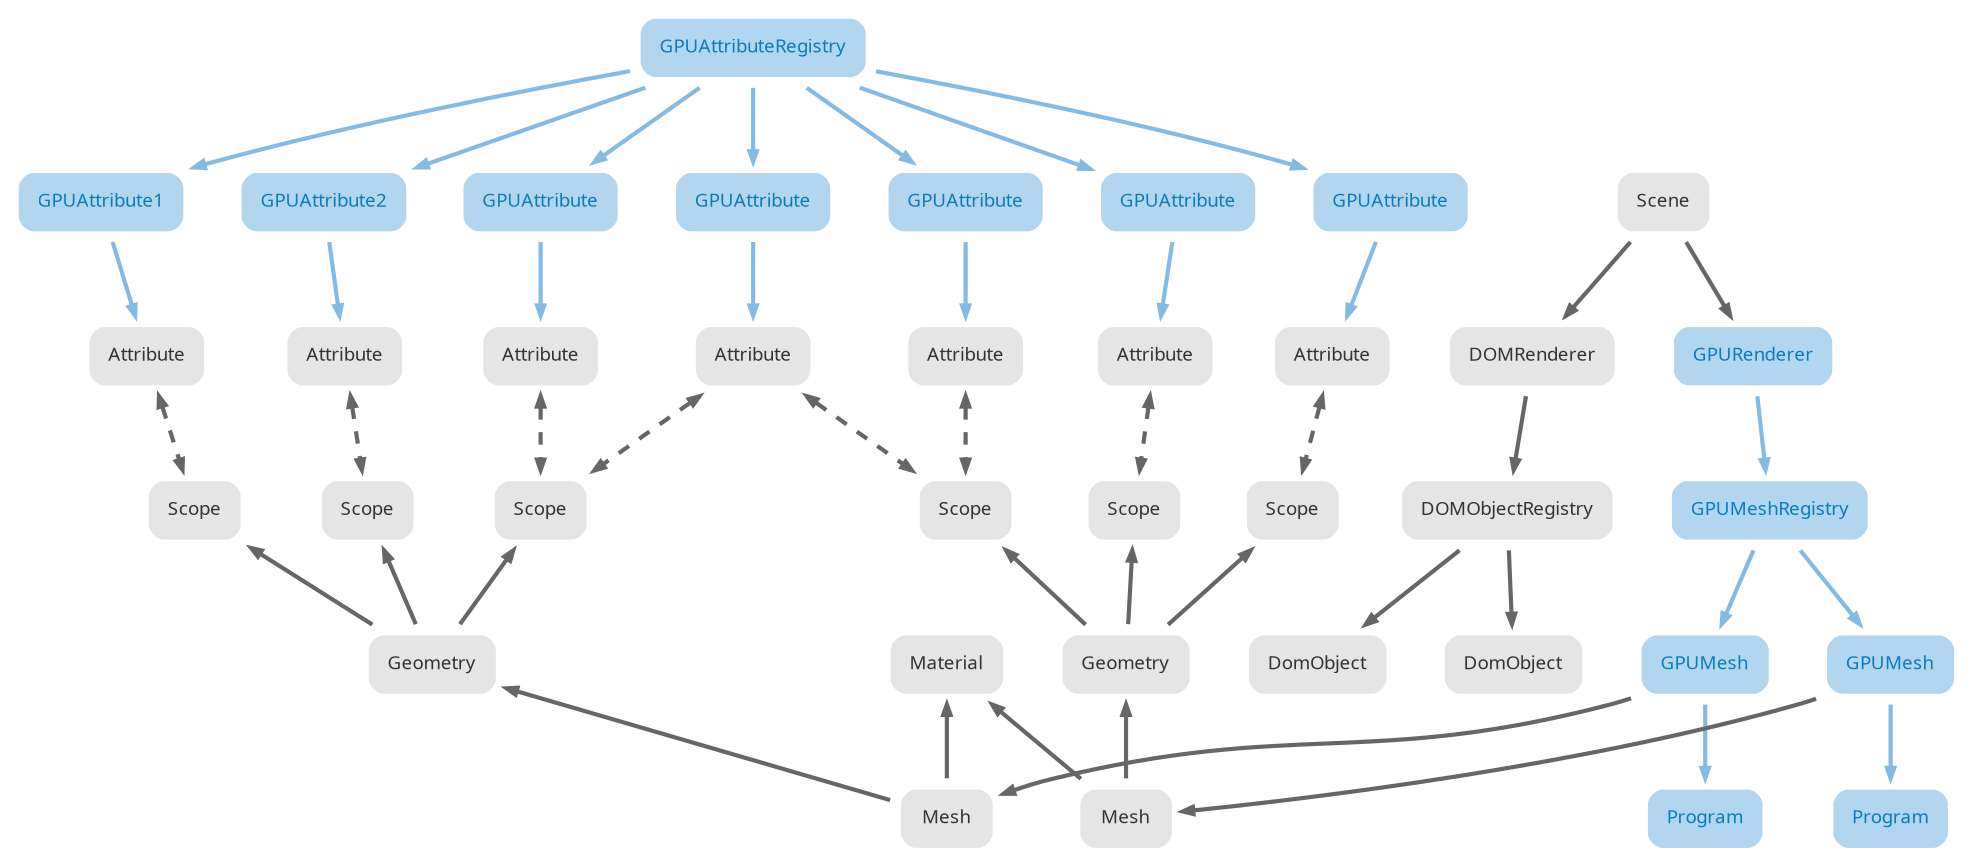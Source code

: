 digraph G {

  node  [style="rounded,filled" shape=box fillcolor="#e5e5e5" fontcolor="#333333" color=white penwidth=10 margin=0.2]
  graph [fontname="QuickSand" fontsize=9 outputorder="nodesfirst"];
  node  [fontname="QuickSand" fontsize=9 pin=true];
  edge  [fontname="QuickSand" fontsize=9 arrowsize=.5, penwidth=2, color="#666666"];
  
  
  attr1 [label="Attribute" pos="1.0,5.0!"]
  attr2 [label="Attribute" pos="2.2,5.0!"]
  attr3 [label="Attribute" pos="3.4,5.0!"]
  attr4 [label="Attribute" pos="4.6,5.0!"]
  attr5 [label="Attribute" pos="5.8,5.0!"]
  attr6 [label="Attribute" pos="7.0,5.0!"]
  attr7 [label="Attribute" pos="8.2,5.0!"]
  
  subgraph GPU {
      node [fillcolor="#b2d6ef" fontcolor="#0c7cba"]
      edge [color="#83bbe5"]
      
      bufferRegistry [label="GPUAttributeRegistry" pos="4.6,7.0!"]
      gpuAttr1 [label="GPUAttribute1" pos="1.0,6.0!"]
      gpuAttr2 [label="GPUAttribute2" pos="2.2,6.0!"]
      gpuAttr3 [label="GPUAttribute"  pos="3.4,6.0!"]
      gpuAttr4 [label="GPUAttribute"  pos="4.6,6.0!"]
      gpuAttr5 [label="GPUAttribute"  pos="5.8,6.0!"]
      gpuAttr6 [label="GPUAttribute"  pos="7.0,6.0!"]
      gpuAttr7 [label="GPUAttribute"  pos="8.2,6.0!"]
      
      prog1 [label="Program", pos="3.4,2.0!"]
      prog2 [label="Program", pos="5.8,2.0!"]
      
      gpuMesh1 [label="GPUMesh", pos="2.75,1.0!"]
      gpuMesh2 [label="GPUMesh", pos="6.45,1.0!"]
      gpuMeshRegistry [label="GPUMeshRegistry", pos="4.6,0.0!"]
      gpuRenderer [label="GPURenderer", pos="4.6,-1.0!"]
      
      bufferRegistry -> gpuAttr1
      bufferRegistry -> gpuAttr2
      bufferRegistry -> gpuAttr3
      bufferRegistry -> gpuAttr4
      bufferRegistry -> gpuAttr5
      bufferRegistry -> gpuAttr6
      bufferRegistry -> gpuAttr7
      
      gpuAttr1 -> attr1
      gpuAttr2 -> attr2
      gpuAttr3 -> attr3
      gpuAttr4 -> attr4
      gpuAttr5 -> attr5
      gpuAttr6 -> attr6
      gpuAttr7 -> attr7
      
      gpuMesh1 -> prog1
      gpuMesh2 -> prog2
      
      gpuMeshRegistry -> gpuMesh1
      gpuMeshRegistry -> gpuMesh2
      gpuRenderer -> gpuMeshRegistry
  }
  
  domObject1 [label="DomObject", pos="9.4,1.0!"]
  domObject2 [label="DomObject", pos="10.6,1.0!"]
  domObjectRegistry [label="DOMObjectRegistry", pos="10.0,0.0!"]
  
  domRenderer [label="DOMRenderer", pos="10.0,-1.0!"]
  
  domRenderer -> domObjectRegistry
  domObjectRegistry -> domObject1
  domObjectRegistry -> domObject2
  
  scene [label="Scene", pos="7.4,-3.0!"]
  
  scene -> gpuRenderer
  scene -> domRenderer
  
  scope1 [label="Scope" pos="1.0,4.0!"]
  scope2 [label="Scope" pos="2.2,4.0!"]
  scope3 [label="Scope" pos="3.4,4.0!"]
  scope4 [label="Scope" pos="5.8,4.0!"]
  scope5 [label="Scope" pos="7.0,4.0!"]
  scope6 [label="Scope" pos="8.2,4.0!"]
  
  geo1 [label="Geometry" pos="2.2,3.0!"]
  geo2 [label="Geometry" pos="7.0,3.0!"]
  
  mesh1 [label="Mesh" pos="2.2,2.0!"]
  mesh2 [label="Mesh" pos="7.0,2.0!"]
  
  mat [label="Material", pos="4.6,3.0!"]

  
  gpuMesh1 -> mesh1
  gpuMesh2 -> mesh2
  

  
  attr1 -> scope1 [dir=both style=dashed]
  attr2 -> scope2 [dir=both style=dashed]
  attr3 -> scope3 [dir=both style=dashed]
  attr4 -> scope3 [dir=both style=dashed]
  attr4 -> scope4 [dir=both style=dashed]
  attr5 -> scope4 [dir=both style=dashed]
  attr6 -> scope5 [dir=both style=dashed]
  attr7 -> scope6 [dir=both style=dashed]
  
  scope1 -> geo1 [dir=back]
  scope2 -> geo1 [dir=back]
  scope3 -> geo1 [dir=back]
  
  scope4 -> geo2 [dir=back]
  scope5 -> geo2 [dir=back]
  scope6 -> geo2 [dir=back]
  
  geo1 -> mesh1 [dir=back]
  geo2 -> mesh2 [dir=back]
  
  mat -> mesh1 [dir=back]
  mat -> mesh2 [dir=back]
  
}